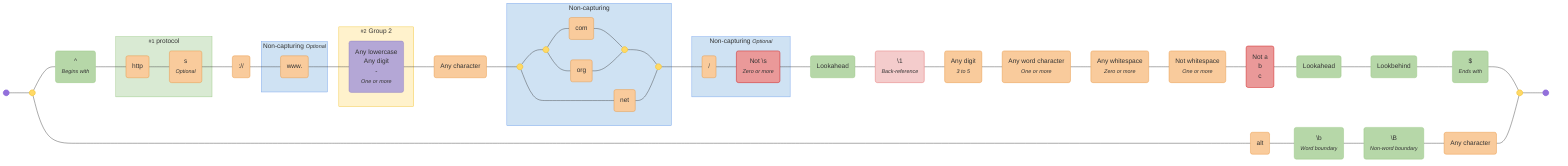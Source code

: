 %% Regex: ^(?<protocol>https?):\/\/(?:www\.)?([a-z0-9\-]+)\.(?:com|org|net)(?:\/[^\s]*)?(?=query)\1\d{3,5}\w+\s*\S+[^abc](?!neg)(?<!back)$|alt\b\B.

graph LR
  %% Nodes
  start@{ shape: f-circ };
  fin@{ shape: f-circ };
  disjunction_begin_1:::disjunction@{ shape: f-circ };
  disjunction_end_1:::disjunction@{ shape: f-circ };
  assertion_1("^<br><i><small>Begins with</small></i>"):::assertion;
  literal_1("http"):::literal;
  literal_2("s<br><i><small>Optional</small></i>"):::literal;
  literal_3("://"):::literal;
  literal_4("www."):::literal;
  char_class_1("Any lowercase<br>Any digit<br>-<br><i><small>One or more</small></i>"):::char-class;
  literal_5("Any character"):::literal;
  disjunction_begin_2:::disjunction@{ shape: f-circ };
  disjunction_end_2:::disjunction@{ shape: f-circ };
  disjunction_begin_3:::disjunction@{ shape: f-circ };
  disjunction_end_3:::disjunction@{ shape: f-circ };
  literal_6("com"):::literal;
  literal_7("org"):::literal;
  literal_8("net"):::literal;
  literal_9("/"):::literal;
  negated_char_class_1("Not \s<br><i><small>Zero or more</small></i>"):::negated-char-class;
  assertion_2("Lookahead"):::assertion;
  back_reference_1("\1<br><i><small>Back-reference</small></i>"):::back-reference;
  literal_10("Any digit<br><i><small>3 to 5</small></i>"):::literal;
  literal_11("Any word character<br><i><small>One or more</small></i>"):::literal;
  literal_12("Any whitespace<br><i><small>Zero or more</small></i>"):::literal;
  literal_13("Not whitespace<br><i><small>One or more</small></i>"):::literal;
  negated_char_class_2("Not a<br>b<br>c"):::negated-char-class;
  assertion_3("Lookahead"):::assertion;
  assertion_4("Lookbehind"):::assertion;
  assertion_5("$<br><i><small>Ends with</small></i>"):::assertion;
  literal_14("alt"):::literal;
  assertion_6("\b<br><i><small>Word boundary</small></i>"):::assertion;
  assertion_7("\B<br><i><small>Non-word boundary</small></i>"):::assertion;
  literal_15("Any character"):::literal;
  
  %% Subgraphs
  subgraph named_capture_1 ["<small>#1</small> protocol"]
    literal_1
    literal_2
  end
  
  subgraph non_capturing_1 ["Non-capturing <small><i>Optional</i></small>"]
    literal_4
  end
  
  subgraph standard_1 ["<small>#2</small> Group 2"]
    char_class_1
  end
  
  subgraph non_capturing_2 ["Non-capturing"]
    disjunction_begin_2
    disjunction_end_2
    disjunction_begin_3
    disjunction_end_3
    literal_6
    literal_7
    literal_8
  end
  
  subgraph non_capturing_3 ["Non-capturing <small><i>Optional</i></small>"]
    literal_9
    negated_char_class_1
  end
  
  %% Edges
  start --- disjunction_begin_1;
  disjunction_begin_1 --- assertion_1;
  assertion_1 --- literal_1;
  literal_1 --- literal_2;
  literal_2 --- literal_3;
  literal_3 --- literal_4;
  literal_4 --- char_class_1;
  char_class_1 --- literal_5;
  literal_5 --- disjunction_begin_2;
  disjunction_begin_2 --- disjunction_begin_3;
  disjunction_begin_3 --- literal_6;
  literal_6 --- disjunction_end_3;
  disjunction_begin_3 --- literal_7;
  literal_7 --- disjunction_end_3;
  disjunction_end_3 --- disjunction_end_2;
  disjunction_begin_2 --- literal_8;
  literal_8 --- disjunction_end_2;
  disjunction_end_2 --- literal_9;
  literal_9 --- negated_char_class_1;
  negated_char_class_1 --- assertion_2;
  assertion_2 --- back_reference_1;
  back_reference_1 --- literal_10;
  literal_10 --- literal_11;
  literal_11 --- literal_12;
  literal_12 --- literal_13;
  literal_13 --- negated_char_class_2;
  negated_char_class_2 --- assertion_3;
  assertion_3 --- assertion_4;
  assertion_4 --- assertion_5;
  assertion_5 --- disjunction_end_1;
  disjunction_begin_1 --- literal_14;
  literal_14 --- assertion_6;
  assertion_6 --- assertion_7;
  assertion_7 --- literal_15;
  literal_15 --- disjunction_end_1;
  disjunction_end_1 --- fin;
  
  %% Styles
  %% Node Styling
  classDef disjunction fill:#FFD966,stroke:#F1C232;
  classDef assertion fill:#B6D7A8,stroke:#93C47D;
  classDef literal fill:#F9CB9C,stroke:#E69138;
  classDef char-class fill:#B4A7D6,stroke:#8E7CC3;
  classDef negated-char-class fill:#EA9999,stroke:#CC0000;
  classDef back-reference fill:#F4CCCC,stroke:#E06666;
  
  %% Group Styling
  classDef named-capture fill:#D9EAD3,stroke:#93C47D;
  classDef non-capturing fill:#CFE2F3,stroke:#6D9EEB;
  classDef standard fill:#FFF2CC,stroke:#F1C232;
  
  %% Apply Group Classes
  class named_capture_1 named-capture;
  class non_capturing_1,non_capturing_2,non_capturing_3 non-capturing;
  class standard_1 standard;

%% Generated with regex-to-mermaid@1.0.0